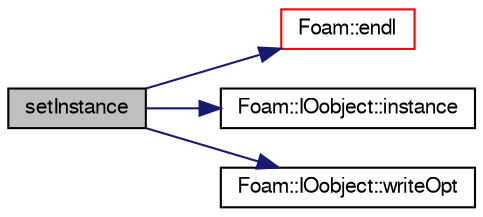digraph "setInstance"
{
  bgcolor="transparent";
  edge [fontname="FreeSans",fontsize="10",labelfontname="FreeSans",labelfontsize="10"];
  node [fontname="FreeSans",fontsize="10",shape=record];
  rankdir="LR";
  Node4171 [label="setInstance",height=0.2,width=0.4,color="black", fillcolor="grey75", style="filled", fontcolor="black"];
  Node4171 -> Node4172 [color="midnightblue",fontsize="10",style="solid",fontname="FreeSans"];
  Node4172 [label="Foam::endl",height=0.2,width=0.4,color="red",URL="$a21124.html#a2db8fe02a0d3909e9351bb4275b23ce4",tooltip="Add newline and flush stream. "];
  Node4171 -> Node4174 [color="midnightblue",fontsize="10",style="solid",fontname="FreeSans"];
  Node4174 [label="Foam::IOobject::instance",height=0.2,width=0.4,color="black",URL="$a26142.html#acac6de003b420b848571b5064e50ed89"];
  Node4171 -> Node4175 [color="midnightblue",fontsize="10",style="solid",fontname="FreeSans"];
  Node4175 [label="Foam::IOobject::writeOpt",height=0.2,width=0.4,color="black",URL="$a26142.html#a21da18183cc0716448cbffdf5fe10b52"];
}
